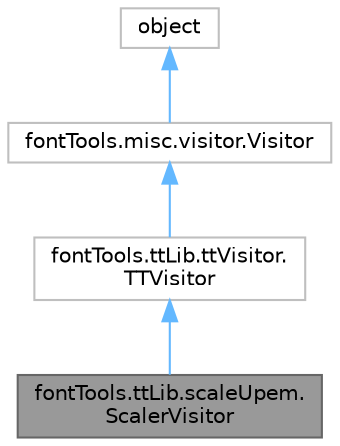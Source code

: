 digraph "fontTools.ttLib.scaleUpem.ScalerVisitor"
{
 // LATEX_PDF_SIZE
  bgcolor="transparent";
  edge [fontname=Helvetica,fontsize=10,labelfontname=Helvetica,labelfontsize=10];
  node [fontname=Helvetica,fontsize=10,shape=box,height=0.2,width=0.4];
  Node1 [id="Node000001",label="fontTools.ttLib.scaleUpem.\lScalerVisitor",height=0.2,width=0.4,color="gray40", fillcolor="grey60", style="filled", fontcolor="black",tooltip=" "];
  Node2 -> Node1 [id="edge1_Node000001_Node000002",dir="back",color="steelblue1",style="solid",tooltip=" "];
  Node2 [id="Node000002",label="fontTools.ttLib.ttVisitor.\lTTVisitor",height=0.2,width=0.4,color="grey75", fillcolor="white", style="filled",URL="$d7/ddb/classfontTools_1_1ttLib_1_1ttVisitor_1_1TTVisitor.html",tooltip=" "];
  Node3 -> Node2 [id="edge2_Node000002_Node000003",dir="back",color="steelblue1",style="solid",tooltip=" "];
  Node3 [id="Node000003",label="fontTools.misc.visitor.Visitor",height=0.2,width=0.4,color="grey75", fillcolor="white", style="filled",URL="$df/dc5/classfontTools_1_1misc_1_1visitor_1_1Visitor.html",tooltip=" "];
  Node4 -> Node3 [id="edge3_Node000003_Node000004",dir="back",color="steelblue1",style="solid",tooltip=" "];
  Node4 [id="Node000004",label="object",height=0.2,width=0.4,color="grey75", fillcolor="white", style="filled",tooltip=" "];
}
